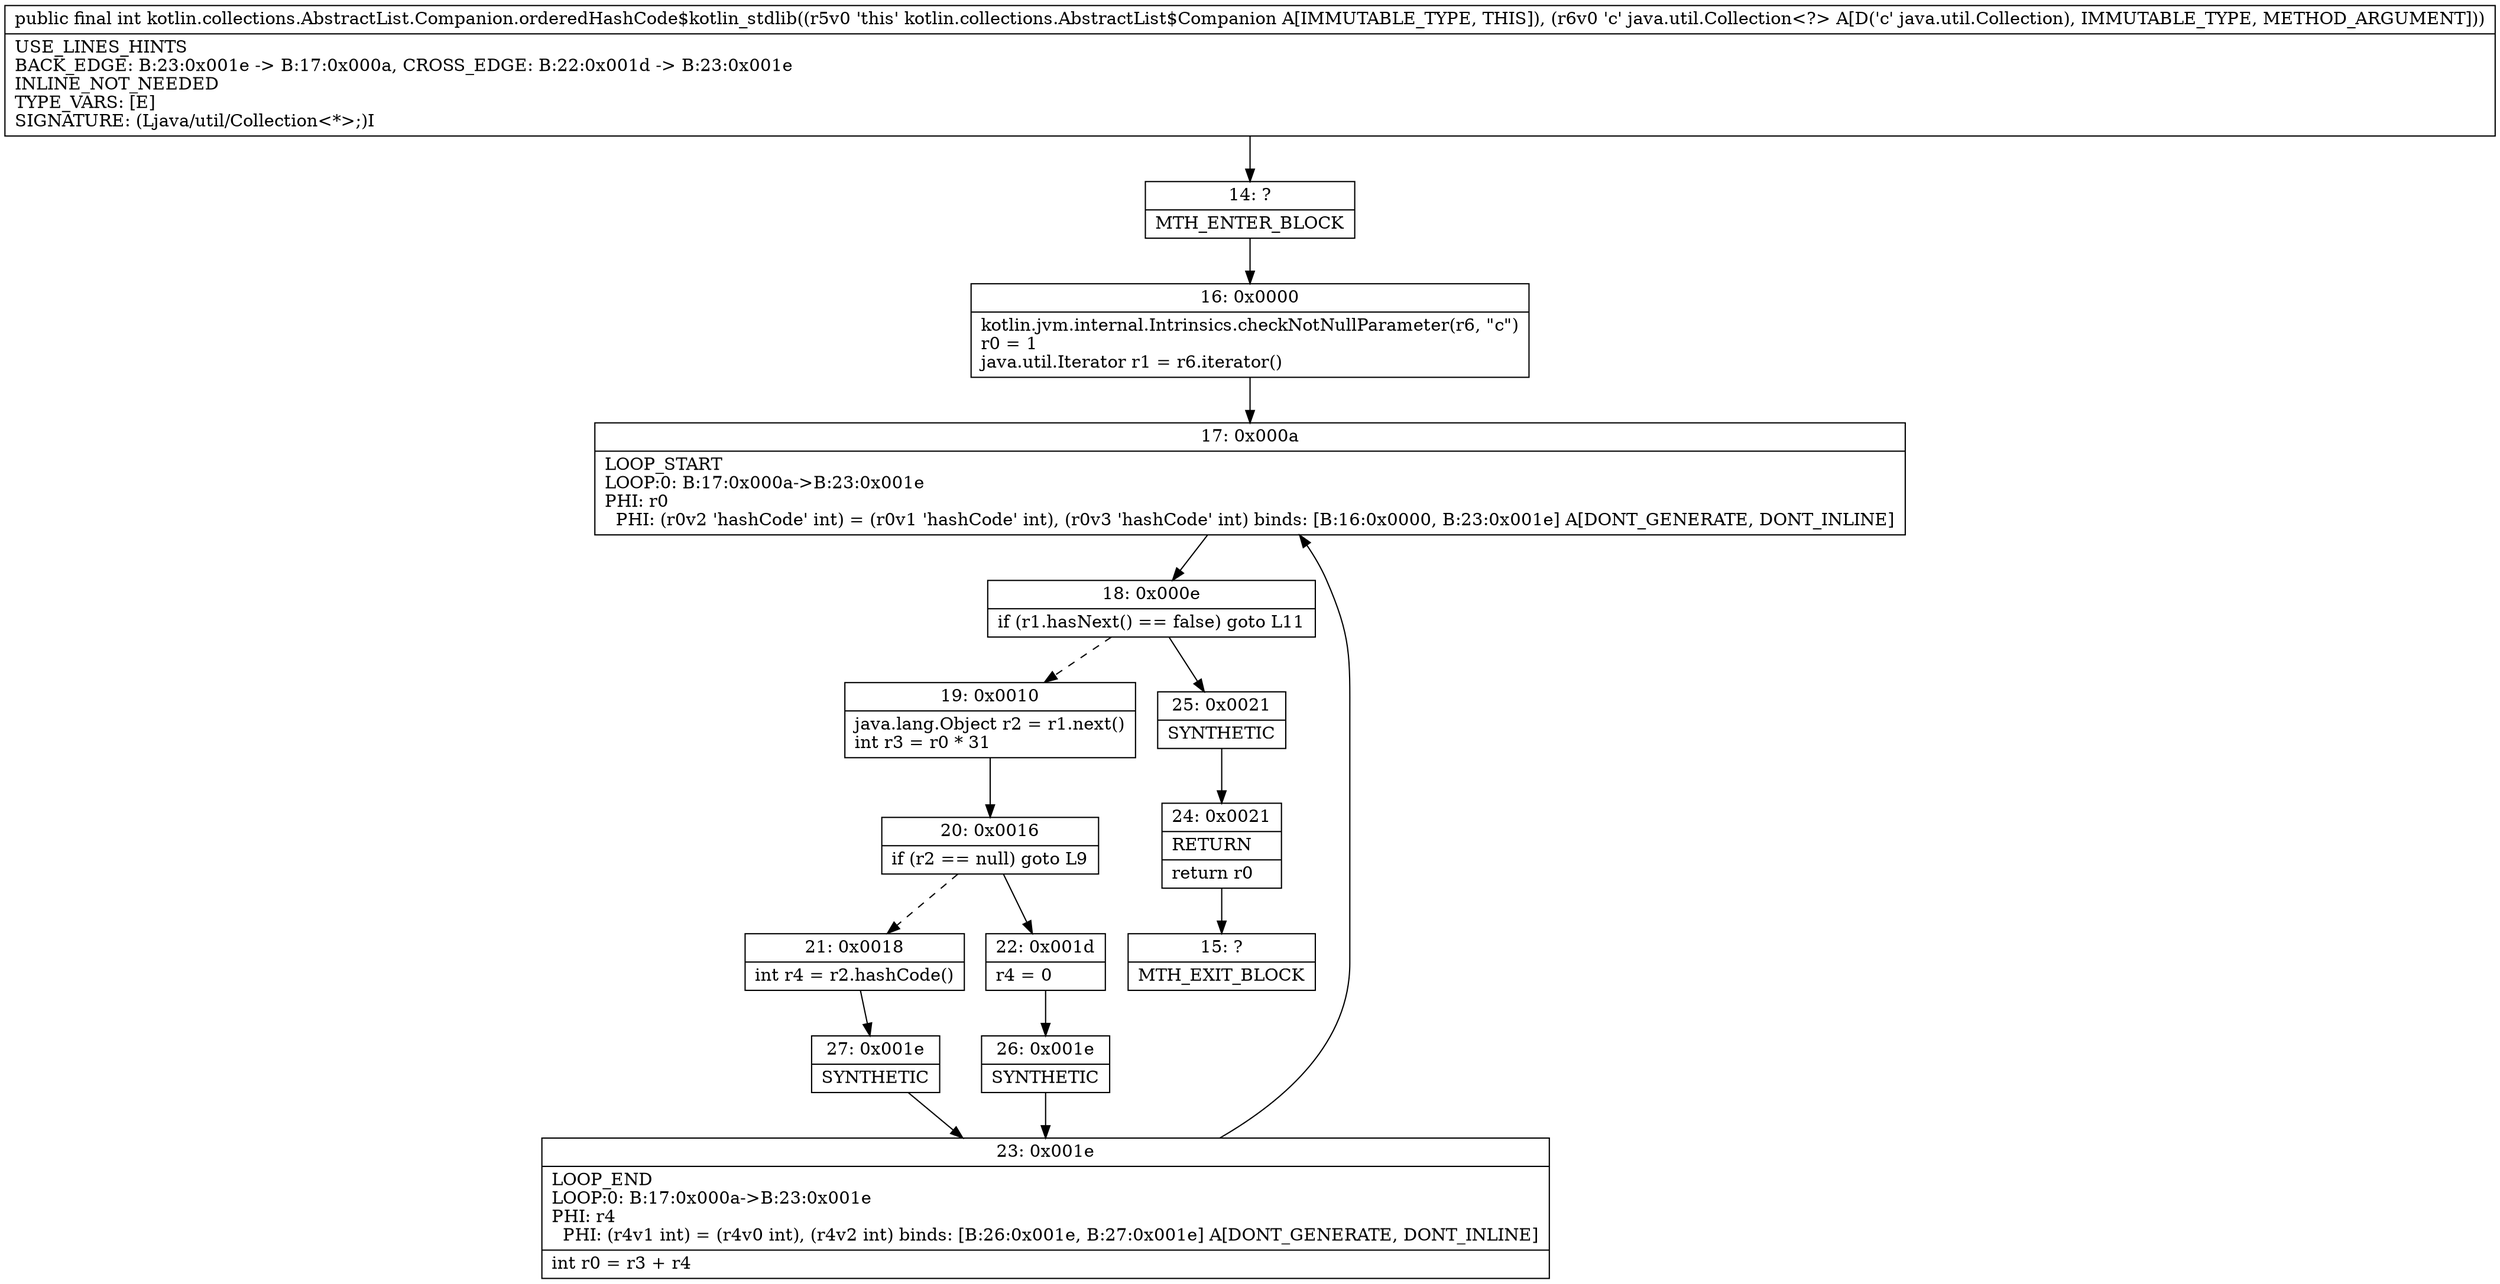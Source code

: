 digraph "CFG forkotlin.collections.AbstractList.Companion.orderedHashCode$kotlin_stdlib(Ljava\/util\/Collection;)I" {
Node_14 [shape=record,label="{14\:\ ?|MTH_ENTER_BLOCK\l}"];
Node_16 [shape=record,label="{16\:\ 0x0000|kotlin.jvm.internal.Intrinsics.checkNotNullParameter(r6, \"c\")\lr0 = 1\ljava.util.Iterator r1 = r6.iterator()\l}"];
Node_17 [shape=record,label="{17\:\ 0x000a|LOOP_START\lLOOP:0: B:17:0x000a\-\>B:23:0x001e\lPHI: r0 \l  PHI: (r0v2 'hashCode' int) = (r0v1 'hashCode' int), (r0v3 'hashCode' int) binds: [B:16:0x0000, B:23:0x001e] A[DONT_GENERATE, DONT_INLINE]\l}"];
Node_18 [shape=record,label="{18\:\ 0x000e|if (r1.hasNext() == false) goto L11\l}"];
Node_19 [shape=record,label="{19\:\ 0x0010|java.lang.Object r2 = r1.next()\lint r3 = r0 * 31\l}"];
Node_20 [shape=record,label="{20\:\ 0x0016|if (r2 == null) goto L9\l}"];
Node_21 [shape=record,label="{21\:\ 0x0018|int r4 = r2.hashCode()\l}"];
Node_27 [shape=record,label="{27\:\ 0x001e|SYNTHETIC\l}"];
Node_23 [shape=record,label="{23\:\ 0x001e|LOOP_END\lLOOP:0: B:17:0x000a\-\>B:23:0x001e\lPHI: r4 \l  PHI: (r4v1 int) = (r4v0 int), (r4v2 int) binds: [B:26:0x001e, B:27:0x001e] A[DONT_GENERATE, DONT_INLINE]\l|int r0 = r3 + r4\l}"];
Node_22 [shape=record,label="{22\:\ 0x001d|r4 = 0\l}"];
Node_26 [shape=record,label="{26\:\ 0x001e|SYNTHETIC\l}"];
Node_25 [shape=record,label="{25\:\ 0x0021|SYNTHETIC\l}"];
Node_24 [shape=record,label="{24\:\ 0x0021|RETURN\l|return r0\l}"];
Node_15 [shape=record,label="{15\:\ ?|MTH_EXIT_BLOCK\l}"];
MethodNode[shape=record,label="{public final int kotlin.collections.AbstractList.Companion.orderedHashCode$kotlin_stdlib((r5v0 'this' kotlin.collections.AbstractList$Companion A[IMMUTABLE_TYPE, THIS]), (r6v0 'c' java.util.Collection\<?\> A[D('c' java.util.Collection), IMMUTABLE_TYPE, METHOD_ARGUMENT]))  | USE_LINES_HINTS\lBACK_EDGE: B:23:0x001e \-\> B:17:0x000a, CROSS_EDGE: B:22:0x001d \-\> B:23:0x001e\lINLINE_NOT_NEEDED\lTYPE_VARS: [E]\lSIGNATURE: (Ljava\/util\/Collection\<*\>;)I\l}"];
MethodNode -> Node_14;Node_14 -> Node_16;
Node_16 -> Node_17;
Node_17 -> Node_18;
Node_18 -> Node_19[style=dashed];
Node_18 -> Node_25;
Node_19 -> Node_20;
Node_20 -> Node_21[style=dashed];
Node_20 -> Node_22;
Node_21 -> Node_27;
Node_27 -> Node_23;
Node_23 -> Node_17;
Node_22 -> Node_26;
Node_26 -> Node_23;
Node_25 -> Node_24;
Node_24 -> Node_15;
}


